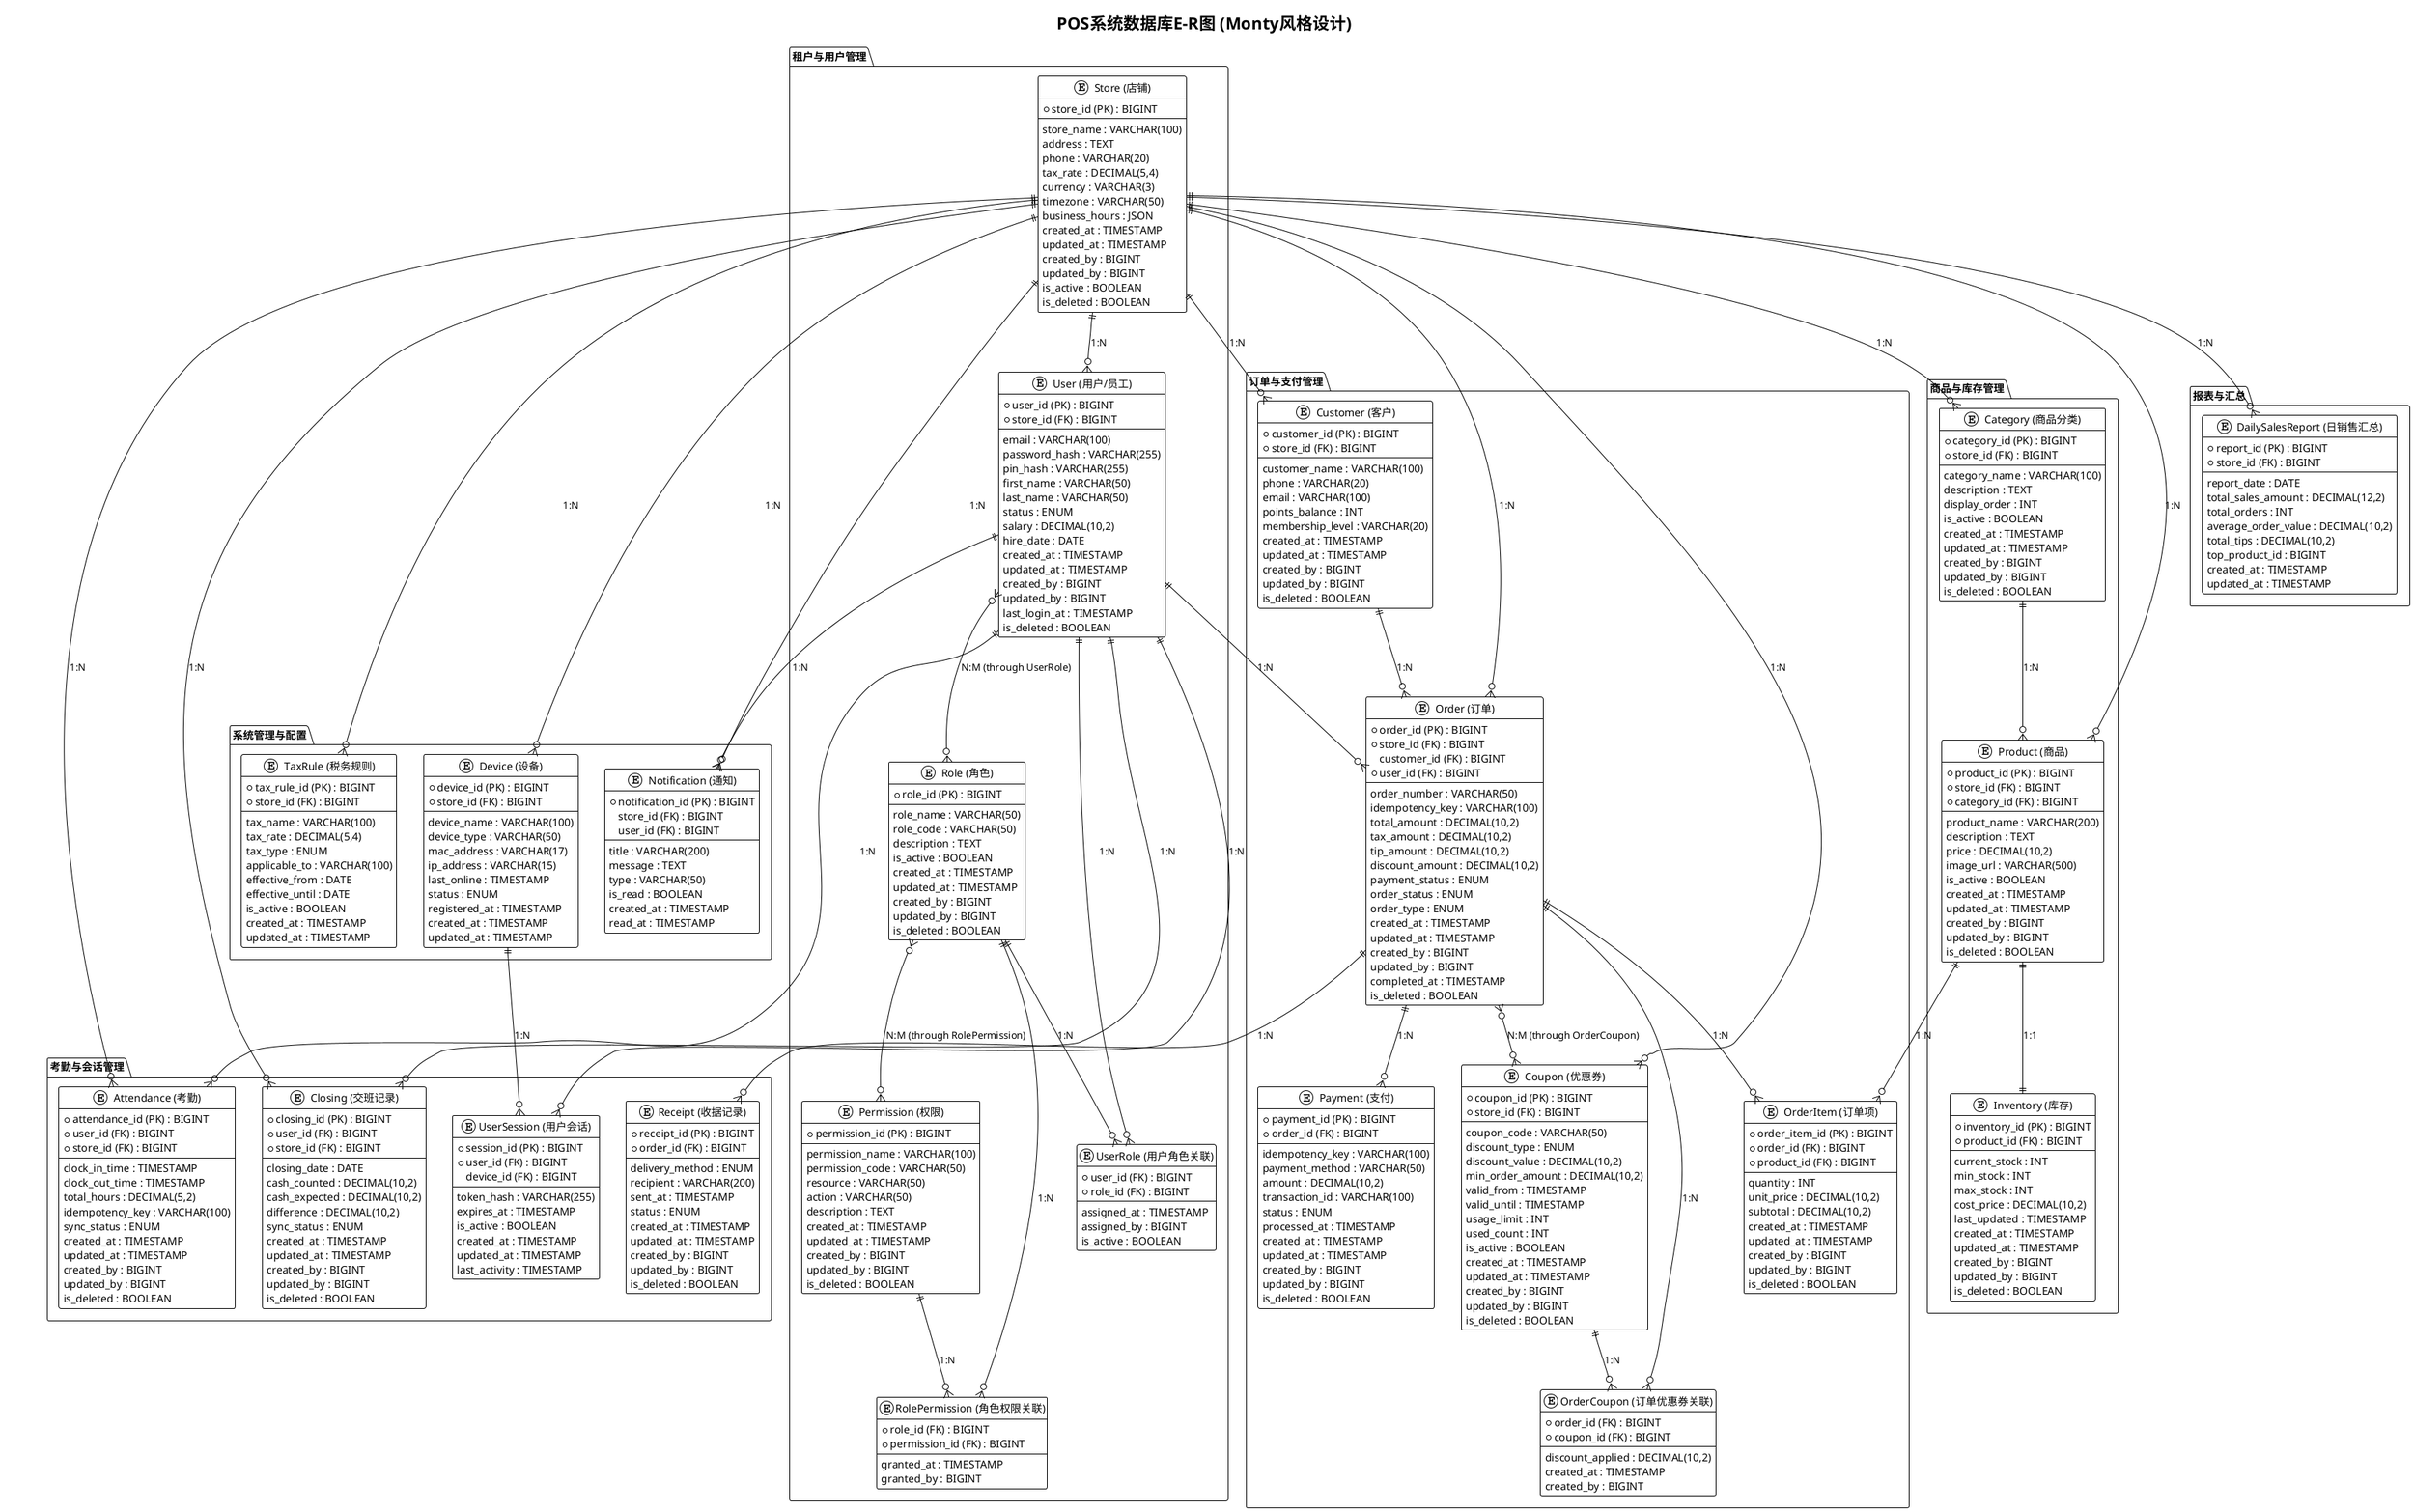 @startuml POS系统数据库E-R图

!theme plain
skinparam backgroundColor #FFFFFF
skinparam entity {
    BackgroundColor #E1F5FE
    BorderColor #0277BD
    FontSize 10
}
skinparam relationship {
    FontSize 8
}

title POS系统数据库E-R图 (Monty风格设计)

' 租户与用户管理模块
package "租户与用户管理" {
    entity "Store (店铺)" as Store {
        * store_id (PK) : BIGINT
        --
        store_name : VARCHAR(100)
        address : TEXT
        phone : VARCHAR(20)
        tax_rate : DECIMAL(5,4)
        currency : VARCHAR(3)
        timezone : VARCHAR(50)
        business_hours : JSON
        created_at : TIMESTAMP
        updated_at : TIMESTAMP
        created_by : BIGINT
        updated_by : BIGINT
        is_active : BOOLEAN
        is_deleted : BOOLEAN
    }

    entity "User (用户/员工)" as User {
        * user_id (PK) : BIGINT
        * store_id (FK) : BIGINT
        --
        email : VARCHAR(100)
        password_hash : VARCHAR(255)
        pin_hash : VARCHAR(255)
        first_name : VARCHAR(50)
        last_name : VARCHAR(50)
        status : ENUM
        salary : DECIMAL(10,2)
        hire_date : DATE
        created_at : TIMESTAMP
        updated_at : TIMESTAMP
        created_by : BIGINT
        updated_by : BIGINT
        last_login_at : TIMESTAMP
        is_deleted : BOOLEAN
    }

    entity "Role (角色)" as Role {
        * role_id (PK) : BIGINT
        --
        role_name : VARCHAR(50)
        role_code : VARCHAR(50)
        description : TEXT
        is_active : BOOLEAN
        created_at : TIMESTAMP
        updated_at : TIMESTAMP
        created_by : BIGINT
        updated_by : BIGINT
        is_deleted : BOOLEAN
    }

    entity "Permission (权限)" as Permission {
        * permission_id (PK) : BIGINT
        --
        permission_name : VARCHAR(100)
        permission_code : VARCHAR(50)
        resource : VARCHAR(50)
        action : VARCHAR(50)
        description : TEXT
        created_at : TIMESTAMP
        updated_at : TIMESTAMP
        created_by : BIGINT
        updated_by : BIGINT
        is_deleted : BOOLEAN
    }

    entity "UserRole (用户角色关联)" as UserRole {
        * user_id (FK) : BIGINT
        * role_id (FK) : BIGINT
        --
        assigned_at : TIMESTAMP
        assigned_by : BIGINT
        is_active : BOOLEAN
    }

    entity "RolePermission (角色权限关联)" as RolePermission {
        * role_id (FK) : BIGINT
        * permission_id (FK) : BIGINT
        --
        granted_at : TIMESTAMP
        granted_by : BIGINT
    }
}

' 商品与库存管理模块
package "商品与库存管理" {
    entity "Category (商品分类)" as Category {
        * category_id (PK) : BIGINT
        * store_id (FK) : BIGINT
        --
        category_name : VARCHAR(100)
        description : TEXT
        display_order : INT
        is_active : BOOLEAN
        created_at : TIMESTAMP
        updated_at : TIMESTAMP
        created_by : BIGINT
        updated_by : BIGINT
        is_deleted : BOOLEAN
    }

    entity "Product (商品)" as Product {
        * product_id (PK) : BIGINT
        * store_id (FK) : BIGINT
        * category_id (FK) : BIGINT
        --
        product_name : VARCHAR(200)
        description : TEXT
        price : DECIMAL(10,2)
        image_url : VARCHAR(500)
        is_active : BOOLEAN
        created_at : TIMESTAMP
        updated_at : TIMESTAMP
        created_by : BIGINT
        updated_by : BIGINT
        is_deleted : BOOLEAN
    }

    entity "Inventory (库存)" as Inventory {
        * inventory_id (PK) : BIGINT
        * product_id (FK) : BIGINT
        --
        current_stock : INT
        min_stock : INT
        max_stock : INT
        cost_price : DECIMAL(10,2)
        last_updated : TIMESTAMP
        created_at : TIMESTAMP
        updated_at : TIMESTAMP
        created_by : BIGINT
        updated_by : BIGINT
        is_deleted : BOOLEAN
    }
}

' 考勤与会话管理模块
package "考勤与会话管理" {
    entity "Attendance (考勤)" as Attendance {
        * attendance_id (PK) : BIGINT
        * user_id (FK) : BIGINT
        * store_id (FK) : BIGINT
        --
        clock_in_time : TIMESTAMP
        clock_out_time : TIMESTAMP
        total_hours : DECIMAL(5,2)
        idempotency_key : VARCHAR(100)
        sync_status : ENUM
        created_at : TIMESTAMP
        updated_at : TIMESTAMP
        created_by : BIGINT
        updated_by : BIGINT
        is_deleted : BOOLEAN
    }

    entity "UserSession (用户会话)" as UserSession {
        * session_id (PK) : BIGINT
        * user_id (FK) : BIGINT
        device_id (FK) : BIGINT
        --
        token_hash : VARCHAR(255)
        expires_at : TIMESTAMP
        is_active : BOOLEAN
        created_at : TIMESTAMP
        updated_at : TIMESTAMP
        last_activity : TIMESTAMP
    }

    entity "Closing (交班记录)" as Closing {
        * closing_id (PK) : BIGINT
        * user_id (FK) : BIGINT
        * store_id (FK) : BIGINT
        --
        closing_date : DATE
        cash_counted : DECIMAL(10,2)
        cash_expected : DECIMAL(10,2)
        difference : DECIMAL(10,2)
        sync_status : ENUM
        created_at : TIMESTAMP
        updated_at : TIMESTAMP
        created_by : BIGINT
        updated_by : BIGINT
        is_deleted : BOOLEAN
    }

    entity "Receipt (收据记录)" as Receipt {
        * receipt_id (PK) : BIGINT
        * order_id (FK) : BIGINT
        --
        delivery_method : ENUM
        recipient : VARCHAR(200)
        sent_at : TIMESTAMP
        status : ENUM
        created_at : TIMESTAMP
        updated_at : TIMESTAMP
        created_by : BIGINT
        updated_by : BIGINT
        is_deleted : BOOLEAN
    }
}

' 订单与支付管理模块
package "订单与支付管理" {
    entity "Customer (客户)" as Customer {
        * customer_id (PK) : BIGINT
        * store_id (FK) : BIGINT
        --
        customer_name : VARCHAR(100)
        phone : VARCHAR(20)
        email : VARCHAR(100)
        points_balance : INT
        membership_level : VARCHAR(20)
        created_at : TIMESTAMP
        updated_at : TIMESTAMP
        created_by : BIGINT
        updated_by : BIGINT
        is_deleted : BOOLEAN
    }

    entity "Order (订单)" as Order {
        * order_id (PK) : BIGINT
        * store_id (FK) : BIGINT
        customer_id (FK) : BIGINT
        * user_id (FK) : BIGINT
        --
        order_number : VARCHAR(50)
        idempotency_key : VARCHAR(100)
        total_amount : DECIMAL(10,2)
        tax_amount : DECIMAL(10,2)
        tip_amount : DECIMAL(10,2)
        discount_amount : DECIMAL(10,2)
        payment_status : ENUM
        order_status : ENUM
        order_type : ENUM
        created_at : TIMESTAMP
        updated_at : TIMESTAMP
        created_by : BIGINT
        updated_by : BIGINT
        completed_at : TIMESTAMP
        is_deleted : BOOLEAN
    }

    entity "OrderItem (订单项)" as OrderItem {
        * order_item_id (PK) : BIGINT
        * order_id (FK) : BIGINT
        * product_id (FK) : BIGINT
        --
        quantity : INT
        unit_price : DECIMAL(10,2)
        subtotal : DECIMAL(10,2)
        created_at : TIMESTAMP
        updated_at : TIMESTAMP
        created_by : BIGINT
        updated_by : BIGINT
        is_deleted : BOOLEAN
    }

    entity "Payment (支付)" as Payment {
        * payment_id (PK) : BIGINT
        * order_id (FK) : BIGINT
        --
        idempotency_key : VARCHAR(100)
        payment_method : VARCHAR(50)
        amount : DECIMAL(10,2)
        transaction_id : VARCHAR(100)
        status : ENUM
        processed_at : TIMESTAMP
        created_at : TIMESTAMP
        updated_at : TIMESTAMP
        created_by : BIGINT
        updated_by : BIGINT
        is_deleted : BOOLEAN
    }

    entity "Coupon (优惠券)" as Coupon {
        * coupon_id (PK) : BIGINT
        * store_id (FK) : BIGINT
        --
        coupon_code : VARCHAR(50)
        discount_type : ENUM
        discount_value : DECIMAL(10,2)
        min_order_amount : DECIMAL(10,2)
        valid_from : TIMESTAMP
        valid_until : TIMESTAMP
        usage_limit : INT
        used_count : INT
        is_active : BOOLEAN
        created_at : TIMESTAMP
        updated_at : TIMESTAMP
        created_by : BIGINT
        updated_by : BIGINT
        is_deleted : BOOLEAN
    }

    entity "OrderCoupon (订单优惠券关联)" as OrderCoupon {
        * order_id (FK) : BIGINT
        * coupon_id (FK) : BIGINT
        --
        discount_applied : DECIMAL(10,2)
        created_at : TIMESTAMP
        created_by : BIGINT
    }
}

' 系统管理与配置模块
package "系统管理与配置" {
    entity "Device (设备)" as Device {
        * device_id (PK) : BIGINT
        * store_id (FK) : BIGINT
        --
        device_name : VARCHAR(100)
        device_type : VARCHAR(50)
        mac_address : VARCHAR(17)
        ip_address : VARCHAR(15)
        last_online : TIMESTAMP
        status : ENUM
        registered_at : TIMESTAMP
        created_at : TIMESTAMP
        updated_at : TIMESTAMP
    }

    entity "TaxRule (税务规则)" as TaxRule {
        * tax_rule_id (PK) : BIGINT
        * store_id (FK) : BIGINT
        --
        tax_name : VARCHAR(100)
        tax_rate : DECIMAL(5,4)
        tax_type : ENUM
        applicable_to : VARCHAR(100)
        effective_from : DATE
        effective_until : DATE
        is_active : BOOLEAN
        created_at : TIMESTAMP
        updated_at : TIMESTAMP
    }

    entity "Notification (通知)" as Notification {
        * notification_id (PK) : BIGINT
        store_id (FK) : BIGINT
        user_id (FK) : BIGINT
        --
        title : VARCHAR(200)
        message : TEXT
        type : VARCHAR(50)
        is_read : BOOLEAN
        created_at : TIMESTAMP
        read_at : TIMESTAMP
    }
}

' 报表与汇总模块
package "报表与汇总" {
    entity "DailySalesReport (日销售汇总)" as DailySalesReport {
        * report_id (PK) : BIGINT
        * store_id (FK) : BIGINT
        --
        report_date : DATE
        total_sales_amount : DECIMAL(12,2)
        total_orders : INT
        average_order_value : DECIMAL(10,2)
        total_tips : DECIMAL(10,2)
        top_product_id : BIGINT
        created_at : TIMESTAMP
        updated_at : TIMESTAMP
    }
}

' 关系定义
Store ||--o{ User : "1:N"
Store ||--o{ Category : "1:N"
Store ||--o{ Product : "1:N"
Store ||--o{ Customer : "1:N"
Store ||--o{ Order : "1:N"
Store ||--o{ Coupon : "1:N"
Store ||--o{ Device : "1:N"
Store ||--o{ TaxRule : "1:N"
Store ||--o{ Notification : "1:N"
Store ||--o{ DailySalesReport : "1:N"
Store ||--o{ Attendance : "1:N"
Store ||--o{ Closing : "1:N"

User }o--o{ Role : "N:M (through UserRole)"
User ||--o{ UserRole : "1:N"
Role ||--o{ UserRole : "1:N"
Role }o--o{ Permission : "N:M (through RolePermission)"
Role ||--o{ RolePermission : "1:N"
Permission ||--o{ RolePermission : "1:N"
User ||--o{ Order : "1:N"
User ||--o{ Notification : "1:N"
User ||--o{ Attendance : "1:N"
User ||--o{ UserSession : "1:N"
User ||--o{ Closing : "1:N"

Category ||--o{ Product : "1:N"
Product ||--|| Inventory : "1:1"
Product ||--o{ OrderItem : "1:N"

Customer ||--o{ Order : "1:N"
Order ||--o{ OrderItem : "1:N"
Order ||--o{ Payment : "1:N"
Order }o--o{ Coupon : "N:M (through OrderCoupon)"
Order ||--o{ OrderCoupon : "1:N"
Coupon ||--o{ OrderCoupon : "1:N"
Order ||--o{ Receipt : "1:N"

Device ||--o{ UserSession : "1:N"

@enduml
